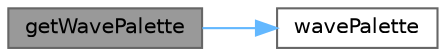digraph "getWavePalette"
{
 // INTERACTIVE_SVG=YES
 // LATEX_PDF_SIZE
  bgcolor="transparent";
  edge [fontname=Helvetica,fontsize=10,labelfontname=Helvetica,labelfontsize=10];
  node [fontname=Helvetica,fontsize=10,shape=box,height=0.2,width=0.4];
  rankdir="LR";
  Node1 [id="Node000001",label="getWavePalette",height=0.2,width=0.4,color="gray40", fillcolor="grey60", style="filled", fontcolor="black",tooltip=" "];
  Node1 -> Node2 [id="edge1_Node000001_Node000002",color="steelblue1",style="solid",tooltip=" "];
  Node2 [id="Node000002",label="wavePalette",height=0.2,width=0.4,color="grey40", fillcolor="white", style="filled",URL="$d4/d06/curr_8h_ad324268bf9b662f9320bf42c8d611ed3.html#ad324268bf9b662f9320bf42c8d611ed3",tooltip=" "];
}

